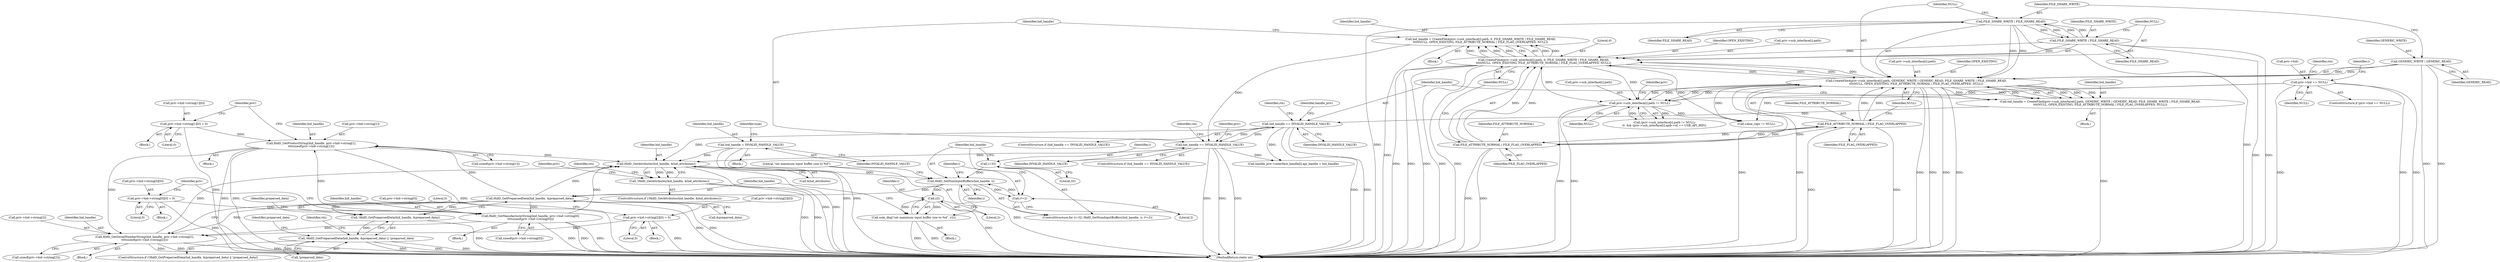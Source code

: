 digraph "1_Chrome_ac149a8d4371c0e01e0934fdd57b09e86f96b5b9_20@pointer" {
"1000645" [label="(Call,HidD_GetProductString(hid_handle, priv->hid->string[1],\n\t\t\t\tsizeof(priv->hid->string[1])))"];
"1000591" [label="(Call,HidD_GetManufacturerString(hid_handle, priv->hid->string[0],\n\t\t\t\tsizeof(priv->hid->string[0])))"];
"1000339" [label="(Call,HidD_GetPreparsedData(hid_handle, &preparsed_data))"];
"1000325" [label="(Call,HidD_SetNumInputBuffers(hid_handle, i))"];
"1000294" [label="(Call,HidD_GetAttributes(hid_handle, &hid_attributes))"];
"1000699" [label="(Call,HidD_GetSerialNumberString(hid_handle, priv->hid->string[2],\n\t\t\t\tsizeof(priv->hid->string[2])))"];
"1000645" [label="(Call,HidD_GetProductString(hid_handle, priv->hid->string[1],\n\t\t\t\tsizeof(priv->hid->string[1])))"];
"1000664" [label="(Call,priv->hid->string[1][0] = 0)"];
"1000718" [label="(Call,priv->hid->string[2][0] = 0)"];
"1000134" [label="(Call,hid_handle = INVALID_HANDLE_VALUE)"];
"1000213" [label="(Call,hid_handle == INVALID_HANDLE_VALUE)"];
"1000190" [label="(Call,hid_handle = CreateFileA(priv->usb_interface[i].path, GENERIC_WRITE | GENERIC_READ, FILE_SHARE_WRITE | FILE_SHARE_READ,\n\t\t\t\tNULL, OPEN_EXISTING, FILE_ATTRIBUTE_NORMAL | FILE_FLAG_OVERLAPPED, NULL))"];
"1000192" [label="(Call,CreateFileA(priv->usb_interface[i].path, GENERIC_WRITE | GENERIC_READ, FILE_SHARE_WRITE | FILE_SHARE_READ,\n\t\t\t\tNULL, OPEN_EXISTING, FILE_ATTRIBUTE_NORMAL | FILE_FLAG_OVERLAPPED, NULL))"];
"1000169" [label="(Call,priv->usb_interface[i].path != NULL)"];
"1000222" [label="(Call,CreateFileA(priv->usb_interface[i].path, 0, FILE_SHARE_WRITE | FILE_SHARE_READ,\n\t\t\t\t\tNULL, OPEN_EXISTING, FILE_ATTRIBUTE_NORMAL | FILE_FLAG_OVERLAPPED, NULL))"];
"1000231" [label="(Call,FILE_SHARE_WRITE | FILE_SHARE_READ)"];
"1000203" [label="(Call,FILE_SHARE_WRITE | FILE_SHARE_READ)"];
"1000236" [label="(Call,FILE_ATTRIBUTE_NORMAL | FILE_FLAG_OVERLAPPED)"];
"1000208" [label="(Call,FILE_ATTRIBUTE_NORMAL | FILE_FLAG_OVERLAPPED)"];
"1000146" [label="(Call,priv->hid == NULL)"];
"1000200" [label="(Call,GENERIC_WRITE | GENERIC_READ)"];
"1000241" [label="(Call,hid_handle == INVALID_HANDLE_VALUE)"];
"1000220" [label="(Call,hid_handle = CreateFileA(priv->usb_interface[i].path, 0, FILE_SHARE_WRITE | FILE_SHARE_READ,\n\t\t\t\t\tNULL, OPEN_EXISTING, FILE_ATTRIBUTE_NORMAL | FILE_FLAG_OVERLAPPED, NULL))"];
"1000328" [label="(Call,i*=2)"];
"1000322" [label="(Call,i=32)"];
"1000610" [label="(Call,priv->hid->string[0][0] = 0)"];
"1000293" [label="(Call,!HidD_GetAttributes(hid_handle, &hid_attributes))"];
"1000333" [label="(Call,i/2)"];
"1000331" [label="(Call,usbi_dbg(\"set maximum input buffer size to %d\", i/2))"];
"1000338" [label="(Call,!HidD_GetPreparsedData(hid_handle, &preparsed_data))"];
"1000337" [label="(Call,!HidD_GetPreparsedData(hid_handle, &preparsed_data) || !preparsed_data)"];
"1000600" [label="(Call,sizeof(priv->hid->string[0]))"];
"1000204" [label="(Identifier,FILE_SHARE_WRITE)"];
"1000340" [label="(Identifier,hid_handle)"];
"1000270" [label="(Identifier,priv)"];
"1000717" [label="(Block,)"];
"1000234" [label="(Identifier,NULL)"];
"1000708" [label="(Call,sizeof(priv->hid->string[2]))"];
"1000665" [label="(Call,priv->hid->string[1][0])"];
"1000242" [label="(Identifier,hid_handle)"];
"1000334" [label="(Identifier,i)"];
"1000737" [label="(MethodReturn,static int)"];
"1000215" [label="(Identifier,INVALID_HANDLE_VALUE)"];
"1000150" [label="(Identifier,NULL)"];
"1000212" [label="(ControlStructure,if (hid_handle == INVALID_HANDLE_VALUE))"];
"1000321" [label="(ControlStructure,for (i=32; HidD_SetNumInputBuffers(hid_handle, i); i*=2))"];
"1000654" [label="(Call,sizeof(priv->hid->string[1]))"];
"1000275" [label="(Call,handle_priv->interface_handle[i].api_handle = hid_handle)"];
"1000700" [label="(Identifier,hid_handle)"];
"1000246" [label="(Identifier,ctx)"];
"1000243" [label="(Identifier,INVALID_HANDLE_VALUE)"];
"1000240" [label="(ControlStructure,if (hid_handle == INVALID_HANDLE_VALUE))"];
"1000331" [label="(Call,usbi_dbg(\"set maximum input buffer size to %d\", i/2))"];
"1000728" [label="(Literal,0)"];
"1000207" [label="(Identifier,OPEN_EXISTING)"];
"1000222" [label="(Call,CreateFileA(priv->usb_interface[i].path, 0, FILE_SHARE_WRITE | FILE_SHARE_READ,\n\t\t\t\t\tNULL, OPEN_EXISTING, FILE_ATTRIBUTE_NORMAL | FILE_FLAG_OVERLAPPED, NULL))"];
"1000279" [label="(Identifier,handle_priv)"];
"1000193" [label="(Call,priv->usb_interface[i].path)"];
"1000216" [label="(Block,)"];
"1000147" [label="(Call,priv->hid)"];
"1000664" [label="(Call,priv->hid->string[1][0] = 0)"];
"1000239" [label="(Identifier,NULL)"];
"1000326" [label="(Identifier,hid_handle)"];
"1000145" [label="(ControlStructure,if (priv->hid == NULL))"];
"1000106" [label="(Block,)"];
"1000177" [label="(Identifier,NULL)"];
"1000146" [label="(Call,priv->hid == NULL)"];
"1000168" [label="(Call,(priv->usb_interface[i].path != NULL)\n\t\t  && (priv->usb_interface[i].apib->id == USB_API_HID))"];
"1000429" [label="(Call,value_caps != NULL)"];
"1000718" [label="(Call,priv->hid->string[2][0] = 0)"];
"1000220" [label="(Call,hid_handle = CreateFileA(priv->usb_interface[i].path, 0, FILE_SHARE_WRITE | FILE_SHARE_READ,\n\t\t\t\t\tNULL, OPEN_EXISTING, FILE_ATTRIBUTE_NORMAL | FILE_FLAG_OVERLAPPED, NULL))"];
"1000593" [label="(Call,priv->hid->string[0])"];
"1000644" [label="(Block,)"];
"1000620" [label="(Literal,0)"];
"1000338" [label="(Call,!HidD_GetPreparsedData(hid_handle, &preparsed_data))"];
"1000592" [label="(Identifier,hid_handle)"];
"1000203" [label="(Call,FILE_SHARE_WRITE | FILE_SHARE_READ)"];
"1000328" [label="(Call,i*=2)"];
"1000191" [label="(Identifier,hid_handle)"];
"1000327" [label="(Identifier,i)"];
"1000295" [label="(Identifier,hid_handle)"];
"1000332" [label="(Literal,\"set maximum input buffer size to %d\")"];
"1000192" [label="(Call,CreateFileA(priv->usb_interface[i].path, GENERIC_WRITE | GENERIC_READ, FILE_SHARE_WRITE | FILE_SHARE_READ,\n\t\t\t\tNULL, OPEN_EXISTING, FILE_ATTRIBUTE_NORMAL | FILE_FLAG_OVERLAPPED, NULL))"];
"1000333" [label="(Call,i/2)"];
"1000647" [label="(Call,priv->hid->string[1])"];
"1000206" [label="(Identifier,NULL)"];
"1000153" [label="(Identifier,ctx)"];
"1000236" [label="(Call,FILE_ATTRIBUTE_NORMAL | FILE_FLAG_OVERLAPPED)"];
"1000729" [label="(Literal,0)"];
"1000230" [label="(Literal,0)"];
"1000663" [label="(Block,)"];
"1000611" [label="(Call,priv->hid->string[0][0])"];
"1000701" [label="(Call,priv->hid->string[2])"];
"1000343" [label="(Call,!preparsed_data)"];
"1000698" [label="(Block,)"];
"1000233" [label="(Identifier,FILE_SHARE_READ)"];
"1000294" [label="(Call,HidD_GetAttributes(hid_handle, &hid_attributes))"];
"1000292" [label="(ControlStructure,if (!HidD_GetAttributes(hid_handle, &hid_attributes)))"];
"1000232" [label="(Identifier,FILE_SHARE_WRITE)"];
"1000699" [label="(Call,HidD_GetSerialNumberString(hid_handle, priv->hid->string[2],\n\t\t\t\tsizeof(priv->hid->string[2])))"];
"1000335" [label="(Literal,2)"];
"1000218" [label="(Identifier,ctx)"];
"1000221" [label="(Identifier,hid_handle)"];
"1000324" [label="(Literal,32)"];
"1000645" [label="(Call,HidD_GetProductString(hid_handle, priv->hid->string[1],\n\t\t\t\tsizeof(priv->hid->string[1])))"];
"1000235" [label="(Identifier,OPEN_EXISTING)"];
"1000325" [label="(Call,HidD_SetNumInputBuffers(hid_handle, i))"];
"1000238" [label="(Identifier,FILE_FLAG_OVERLAPPED)"];
"1000135" [label="(Identifier,hid_handle)"];
"1000200" [label="(Call,GENERIC_WRITE | GENERIC_READ)"];
"1000209" [label="(Identifier,FILE_ATTRIBUTE_NORMAL)"];
"1000214" [label="(Identifier,hid_handle)"];
"1000353" [label="(Identifier,preparsed_data)"];
"1000136" [label="(Identifier,INVALID_HANDLE_VALUE)"];
"1000625" [label="(Identifier,priv)"];
"1000341" [label="(Call,&preparsed_data)"];
"1000339" [label="(Call,HidD_GetPreparsedData(hid_handle, &preparsed_data))"];
"1000170" [label="(Call,priv->usb_interface[i].path)"];
"1000293" [label="(Call,!HidD_GetAttributes(hid_handle, &hid_attributes))"];
"1000300" [label="(Identifier,ctx)"];
"1000190" [label="(Call,hid_handle = CreateFileA(priv->usb_interface[i].path, GENERIC_WRITE | GENERIC_READ, FILE_SHARE_WRITE | FILE_SHARE_READ,\n\t\t\t\tNULL, OPEN_EXISTING, FILE_ATTRIBUTE_NORMAL | FILE_FLAG_OVERLAPPED, NULL))"];
"1000306" [label="(Identifier,priv)"];
"1000241" [label="(Call,hid_handle == INVALID_HANDLE_VALUE)"];
"1000646" [label="(Identifier,hid_handle)"];
"1000223" [label="(Call,priv->usb_interface[i].path)"];
"1000208" [label="(Call,FILE_ATTRIBUTE_NORMAL | FILE_FLAG_OVERLAPPED)"];
"1000322" [label="(Call,i=32)"];
"1000719" [label="(Call,priv->hid->string[2][0])"];
"1000590" [label="(Block,)"];
"1000330" [label="(Literal,2)"];
"1000674" [label="(Literal,0)"];
"1000211" [label="(Identifier,NULL)"];
"1000610" [label="(Call,priv->hid->string[0][0] = 0)"];
"1000329" [label="(Identifier,i)"];
"1000183" [label="(Identifier,priv)"];
"1000296" [label="(Call,&hid_attributes)"];
"1000231" [label="(Call,FILE_SHARE_WRITE | FILE_SHARE_READ)"];
"1000336" [label="(ControlStructure,if (!HidD_GetPreparsedData(hid_handle, &preparsed_data) || !preparsed_data))"];
"1000201" [label="(Identifier,GENERIC_WRITE)"];
"1000291" [label="(Block,)"];
"1000202" [label="(Identifier,GENERIC_READ)"];
"1000169" [label="(Call,priv->usb_interface[i].path != NULL)"];
"1000205" [label="(Identifier,FILE_SHARE_READ)"];
"1000323" [label="(Identifier,i)"];
"1000609" [label="(Block,)"];
"1000679" [label="(Identifier,priv)"];
"1000337" [label="(Call,!HidD_GetPreparsedData(hid_handle, &preparsed_data) || !preparsed_data)"];
"1000210" [label="(Identifier,FILE_FLAG_OVERLAPPED)"];
"1000591" [label="(Call,HidD_GetManufacturerString(hid_handle, priv->hid->string[0],\n\t\t\t\tsizeof(priv->hid->string[0])))"];
"1000237" [label="(Identifier,FILE_ATTRIBUTE_NORMAL)"];
"1000142" [label="(Identifier,type)"];
"1000159" [label="(Identifier,i)"];
"1000344" [label="(Identifier,preparsed_data)"];
"1000213" [label="(Call,hid_handle == INVALID_HANDLE_VALUE)"];
"1000347" [label="(Identifier,ctx)"];
"1000189" [label="(Block,)"];
"1000134" [label="(Call,hid_handle = INVALID_HANDLE_VALUE)"];
"1000645" -> "1000644"  [label="AST: "];
"1000645" -> "1000654"  [label="CFG: "];
"1000646" -> "1000645"  [label="AST: "];
"1000647" -> "1000645"  [label="AST: "];
"1000654" -> "1000645"  [label="AST: "];
"1000679" -> "1000645"  [label="CFG: "];
"1000645" -> "1000737"  [label="DDG: "];
"1000645" -> "1000737"  [label="DDG: "];
"1000645" -> "1000737"  [label="DDG: "];
"1000645" -> "1000294"  [label="DDG: "];
"1000591" -> "1000645"  [label="DDG: "];
"1000339" -> "1000645"  [label="DDG: "];
"1000664" -> "1000645"  [label="DDG: "];
"1000645" -> "1000699"  [label="DDG: "];
"1000591" -> "1000590"  [label="AST: "];
"1000591" -> "1000600"  [label="CFG: "];
"1000592" -> "1000591"  [label="AST: "];
"1000593" -> "1000591"  [label="AST: "];
"1000600" -> "1000591"  [label="AST: "];
"1000625" -> "1000591"  [label="CFG: "];
"1000591" -> "1000737"  [label="DDG: "];
"1000591" -> "1000737"  [label="DDG: "];
"1000591" -> "1000737"  [label="DDG: "];
"1000591" -> "1000294"  [label="DDG: "];
"1000339" -> "1000591"  [label="DDG: "];
"1000610" -> "1000591"  [label="DDG: "];
"1000591" -> "1000699"  [label="DDG: "];
"1000339" -> "1000338"  [label="AST: "];
"1000339" -> "1000341"  [label="CFG: "];
"1000340" -> "1000339"  [label="AST: "];
"1000341" -> "1000339"  [label="AST: "];
"1000338" -> "1000339"  [label="CFG: "];
"1000339" -> "1000737"  [label="DDG: "];
"1000339" -> "1000737"  [label="DDG: "];
"1000339" -> "1000294"  [label="DDG: "];
"1000339" -> "1000338"  [label="DDG: "];
"1000339" -> "1000338"  [label="DDG: "];
"1000325" -> "1000339"  [label="DDG: "];
"1000339" -> "1000699"  [label="DDG: "];
"1000325" -> "1000321"  [label="AST: "];
"1000325" -> "1000327"  [label="CFG: "];
"1000326" -> "1000325"  [label="AST: "];
"1000327" -> "1000325"  [label="AST: "];
"1000329" -> "1000325"  [label="CFG: "];
"1000332" -> "1000325"  [label="CFG: "];
"1000325" -> "1000737"  [label="DDG: "];
"1000294" -> "1000325"  [label="DDG: "];
"1000328" -> "1000325"  [label="DDG: "];
"1000322" -> "1000325"  [label="DDG: "];
"1000325" -> "1000328"  [label="DDG: "];
"1000325" -> "1000333"  [label="DDG: "];
"1000294" -> "1000293"  [label="AST: "];
"1000294" -> "1000296"  [label="CFG: "];
"1000295" -> "1000294"  [label="AST: "];
"1000296" -> "1000294"  [label="AST: "];
"1000293" -> "1000294"  [label="CFG: "];
"1000294" -> "1000737"  [label="DDG: "];
"1000294" -> "1000737"  [label="DDG: "];
"1000294" -> "1000293"  [label="DDG: "];
"1000294" -> "1000293"  [label="DDG: "];
"1000699" -> "1000294"  [label="DDG: "];
"1000134" -> "1000294"  [label="DDG: "];
"1000213" -> "1000294"  [label="DDG: "];
"1000241" -> "1000294"  [label="DDG: "];
"1000699" -> "1000698"  [label="AST: "];
"1000699" -> "1000708"  [label="CFG: "];
"1000700" -> "1000699"  [label="AST: "];
"1000701" -> "1000699"  [label="AST: "];
"1000708" -> "1000699"  [label="AST: "];
"1000729" -> "1000699"  [label="CFG: "];
"1000699" -> "1000737"  [label="DDG: "];
"1000699" -> "1000737"  [label="DDG: "];
"1000699" -> "1000737"  [label="DDG: "];
"1000718" -> "1000699"  [label="DDG: "];
"1000664" -> "1000663"  [label="AST: "];
"1000664" -> "1000674"  [label="CFG: "];
"1000665" -> "1000664"  [label="AST: "];
"1000674" -> "1000664"  [label="AST: "];
"1000679" -> "1000664"  [label="CFG: "];
"1000664" -> "1000737"  [label="DDG: "];
"1000718" -> "1000717"  [label="AST: "];
"1000718" -> "1000728"  [label="CFG: "];
"1000719" -> "1000718"  [label="AST: "];
"1000728" -> "1000718"  [label="AST: "];
"1000729" -> "1000718"  [label="CFG: "];
"1000718" -> "1000737"  [label="DDG: "];
"1000134" -> "1000106"  [label="AST: "];
"1000134" -> "1000136"  [label="CFG: "];
"1000135" -> "1000134"  [label="AST: "];
"1000136" -> "1000134"  [label="AST: "];
"1000142" -> "1000134"  [label="CFG: "];
"1000134" -> "1000737"  [label="DDG: "];
"1000134" -> "1000737"  [label="DDG: "];
"1000213" -> "1000212"  [label="AST: "];
"1000213" -> "1000215"  [label="CFG: "];
"1000214" -> "1000213"  [label="AST: "];
"1000215" -> "1000213"  [label="AST: "];
"1000218" -> "1000213"  [label="CFG: "];
"1000279" -> "1000213"  [label="CFG: "];
"1000213" -> "1000737"  [label="DDG: "];
"1000213" -> "1000737"  [label="DDG: "];
"1000190" -> "1000213"  [label="DDG: "];
"1000241" -> "1000213"  [label="DDG: "];
"1000213" -> "1000241"  [label="DDG: "];
"1000213" -> "1000275"  [label="DDG: "];
"1000190" -> "1000189"  [label="AST: "];
"1000190" -> "1000192"  [label="CFG: "];
"1000191" -> "1000190"  [label="AST: "];
"1000192" -> "1000190"  [label="AST: "];
"1000214" -> "1000190"  [label="CFG: "];
"1000190" -> "1000737"  [label="DDG: "];
"1000192" -> "1000190"  [label="DDG: "];
"1000192" -> "1000190"  [label="DDG: "];
"1000192" -> "1000190"  [label="DDG: "];
"1000192" -> "1000190"  [label="DDG: "];
"1000192" -> "1000190"  [label="DDG: "];
"1000192" -> "1000190"  [label="DDG: "];
"1000192" -> "1000211"  [label="CFG: "];
"1000193" -> "1000192"  [label="AST: "];
"1000200" -> "1000192"  [label="AST: "];
"1000203" -> "1000192"  [label="AST: "];
"1000206" -> "1000192"  [label="AST: "];
"1000207" -> "1000192"  [label="AST: "];
"1000208" -> "1000192"  [label="AST: "];
"1000211" -> "1000192"  [label="AST: "];
"1000192" -> "1000737"  [label="DDG: "];
"1000192" -> "1000737"  [label="DDG: "];
"1000192" -> "1000737"  [label="DDG: "];
"1000192" -> "1000737"  [label="DDG: "];
"1000192" -> "1000737"  [label="DDG: "];
"1000192" -> "1000737"  [label="DDG: "];
"1000192" -> "1000169"  [label="DDG: "];
"1000192" -> "1000169"  [label="DDG: "];
"1000169" -> "1000192"  [label="DDG: "];
"1000169" -> "1000192"  [label="DDG: "];
"1000200" -> "1000192"  [label="DDG: "];
"1000200" -> "1000192"  [label="DDG: "];
"1000203" -> "1000192"  [label="DDG: "];
"1000203" -> "1000192"  [label="DDG: "];
"1000222" -> "1000192"  [label="DDG: "];
"1000208" -> "1000192"  [label="DDG: "];
"1000208" -> "1000192"  [label="DDG: "];
"1000192" -> "1000222"  [label="DDG: "];
"1000192" -> "1000222"  [label="DDG: "];
"1000192" -> "1000222"  [label="DDG: "];
"1000192" -> "1000429"  [label="DDG: "];
"1000169" -> "1000168"  [label="AST: "];
"1000169" -> "1000177"  [label="CFG: "];
"1000170" -> "1000169"  [label="AST: "];
"1000177" -> "1000169"  [label="AST: "];
"1000183" -> "1000169"  [label="CFG: "];
"1000168" -> "1000169"  [label="CFG: "];
"1000169" -> "1000737"  [label="DDG: "];
"1000169" -> "1000737"  [label="DDG: "];
"1000169" -> "1000168"  [label="DDG: "];
"1000169" -> "1000168"  [label="DDG: "];
"1000222" -> "1000169"  [label="DDG: "];
"1000222" -> "1000169"  [label="DDG: "];
"1000146" -> "1000169"  [label="DDG: "];
"1000169" -> "1000429"  [label="DDG: "];
"1000222" -> "1000220"  [label="AST: "];
"1000222" -> "1000239"  [label="CFG: "];
"1000223" -> "1000222"  [label="AST: "];
"1000230" -> "1000222"  [label="AST: "];
"1000231" -> "1000222"  [label="AST: "];
"1000234" -> "1000222"  [label="AST: "];
"1000235" -> "1000222"  [label="AST: "];
"1000236" -> "1000222"  [label="AST: "];
"1000239" -> "1000222"  [label="AST: "];
"1000220" -> "1000222"  [label="CFG: "];
"1000222" -> "1000737"  [label="DDG: "];
"1000222" -> "1000737"  [label="DDG: "];
"1000222" -> "1000737"  [label="DDG: "];
"1000222" -> "1000737"  [label="DDG: "];
"1000222" -> "1000737"  [label="DDG: "];
"1000222" -> "1000220"  [label="DDG: "];
"1000222" -> "1000220"  [label="DDG: "];
"1000222" -> "1000220"  [label="DDG: "];
"1000222" -> "1000220"  [label="DDG: "];
"1000222" -> "1000220"  [label="DDG: "];
"1000222" -> "1000220"  [label="DDG: "];
"1000231" -> "1000222"  [label="DDG: "];
"1000231" -> "1000222"  [label="DDG: "];
"1000236" -> "1000222"  [label="DDG: "];
"1000236" -> "1000222"  [label="DDG: "];
"1000222" -> "1000429"  [label="DDG: "];
"1000231" -> "1000233"  [label="CFG: "];
"1000232" -> "1000231"  [label="AST: "];
"1000233" -> "1000231"  [label="AST: "];
"1000234" -> "1000231"  [label="CFG: "];
"1000231" -> "1000737"  [label="DDG: "];
"1000231" -> "1000737"  [label="DDG: "];
"1000231" -> "1000203"  [label="DDG: "];
"1000231" -> "1000203"  [label="DDG: "];
"1000203" -> "1000231"  [label="DDG: "];
"1000203" -> "1000231"  [label="DDG: "];
"1000203" -> "1000205"  [label="CFG: "];
"1000204" -> "1000203"  [label="AST: "];
"1000205" -> "1000203"  [label="AST: "];
"1000206" -> "1000203"  [label="CFG: "];
"1000203" -> "1000737"  [label="DDG: "];
"1000203" -> "1000737"  [label="DDG: "];
"1000236" -> "1000238"  [label="CFG: "];
"1000237" -> "1000236"  [label="AST: "];
"1000238" -> "1000236"  [label="AST: "];
"1000239" -> "1000236"  [label="CFG: "];
"1000236" -> "1000737"  [label="DDG: "];
"1000236" -> "1000737"  [label="DDG: "];
"1000236" -> "1000208"  [label="DDG: "];
"1000236" -> "1000208"  [label="DDG: "];
"1000208" -> "1000236"  [label="DDG: "];
"1000208" -> "1000236"  [label="DDG: "];
"1000208" -> "1000210"  [label="CFG: "];
"1000209" -> "1000208"  [label="AST: "];
"1000210" -> "1000208"  [label="AST: "];
"1000211" -> "1000208"  [label="CFG: "];
"1000208" -> "1000737"  [label="DDG: "];
"1000208" -> "1000737"  [label="DDG: "];
"1000146" -> "1000145"  [label="AST: "];
"1000146" -> "1000150"  [label="CFG: "];
"1000147" -> "1000146"  [label="AST: "];
"1000150" -> "1000146"  [label="AST: "];
"1000153" -> "1000146"  [label="CFG: "];
"1000159" -> "1000146"  [label="CFG: "];
"1000146" -> "1000737"  [label="DDG: "];
"1000146" -> "1000737"  [label="DDG: "];
"1000146" -> "1000737"  [label="DDG: "];
"1000146" -> "1000429"  [label="DDG: "];
"1000200" -> "1000202"  [label="CFG: "];
"1000201" -> "1000200"  [label="AST: "];
"1000202" -> "1000200"  [label="AST: "];
"1000204" -> "1000200"  [label="CFG: "];
"1000200" -> "1000737"  [label="DDG: "];
"1000200" -> "1000737"  [label="DDG: "];
"1000241" -> "1000240"  [label="AST: "];
"1000241" -> "1000243"  [label="CFG: "];
"1000242" -> "1000241"  [label="AST: "];
"1000243" -> "1000241"  [label="AST: "];
"1000246" -> "1000241"  [label="CFG: "];
"1000270" -> "1000241"  [label="CFG: "];
"1000241" -> "1000737"  [label="DDG: "];
"1000241" -> "1000737"  [label="DDG: "];
"1000241" -> "1000737"  [label="DDG: "];
"1000220" -> "1000241"  [label="DDG: "];
"1000241" -> "1000275"  [label="DDG: "];
"1000220" -> "1000216"  [label="AST: "];
"1000221" -> "1000220"  [label="AST: "];
"1000242" -> "1000220"  [label="CFG: "];
"1000220" -> "1000737"  [label="DDG: "];
"1000328" -> "1000321"  [label="AST: "];
"1000328" -> "1000330"  [label="CFG: "];
"1000329" -> "1000328"  [label="AST: "];
"1000330" -> "1000328"  [label="AST: "];
"1000326" -> "1000328"  [label="CFG: "];
"1000322" -> "1000321"  [label="AST: "];
"1000322" -> "1000324"  [label="CFG: "];
"1000323" -> "1000322"  [label="AST: "];
"1000324" -> "1000322"  [label="AST: "];
"1000326" -> "1000322"  [label="CFG: "];
"1000610" -> "1000609"  [label="AST: "];
"1000610" -> "1000620"  [label="CFG: "];
"1000611" -> "1000610"  [label="AST: "];
"1000620" -> "1000610"  [label="AST: "];
"1000625" -> "1000610"  [label="CFG: "];
"1000610" -> "1000737"  [label="DDG: "];
"1000293" -> "1000292"  [label="AST: "];
"1000300" -> "1000293"  [label="CFG: "];
"1000306" -> "1000293"  [label="CFG: "];
"1000293" -> "1000737"  [label="DDG: "];
"1000293" -> "1000737"  [label="DDG: "];
"1000333" -> "1000331"  [label="AST: "];
"1000333" -> "1000335"  [label="CFG: "];
"1000334" -> "1000333"  [label="AST: "];
"1000335" -> "1000333"  [label="AST: "];
"1000331" -> "1000333"  [label="CFG: "];
"1000333" -> "1000737"  [label="DDG: "];
"1000333" -> "1000331"  [label="DDG: "];
"1000333" -> "1000331"  [label="DDG: "];
"1000331" -> "1000291"  [label="AST: "];
"1000332" -> "1000331"  [label="AST: "];
"1000340" -> "1000331"  [label="CFG: "];
"1000331" -> "1000737"  [label="DDG: "];
"1000331" -> "1000737"  [label="DDG: "];
"1000338" -> "1000337"  [label="AST: "];
"1000344" -> "1000338"  [label="CFG: "];
"1000337" -> "1000338"  [label="CFG: "];
"1000338" -> "1000737"  [label="DDG: "];
"1000338" -> "1000337"  [label="DDG: "];
"1000337" -> "1000336"  [label="AST: "];
"1000337" -> "1000343"  [label="CFG: "];
"1000343" -> "1000337"  [label="AST: "];
"1000347" -> "1000337"  [label="CFG: "];
"1000353" -> "1000337"  [label="CFG: "];
"1000337" -> "1000737"  [label="DDG: "];
"1000337" -> "1000737"  [label="DDG: "];
"1000337" -> "1000737"  [label="DDG: "];
"1000343" -> "1000337"  [label="DDG: "];
}
